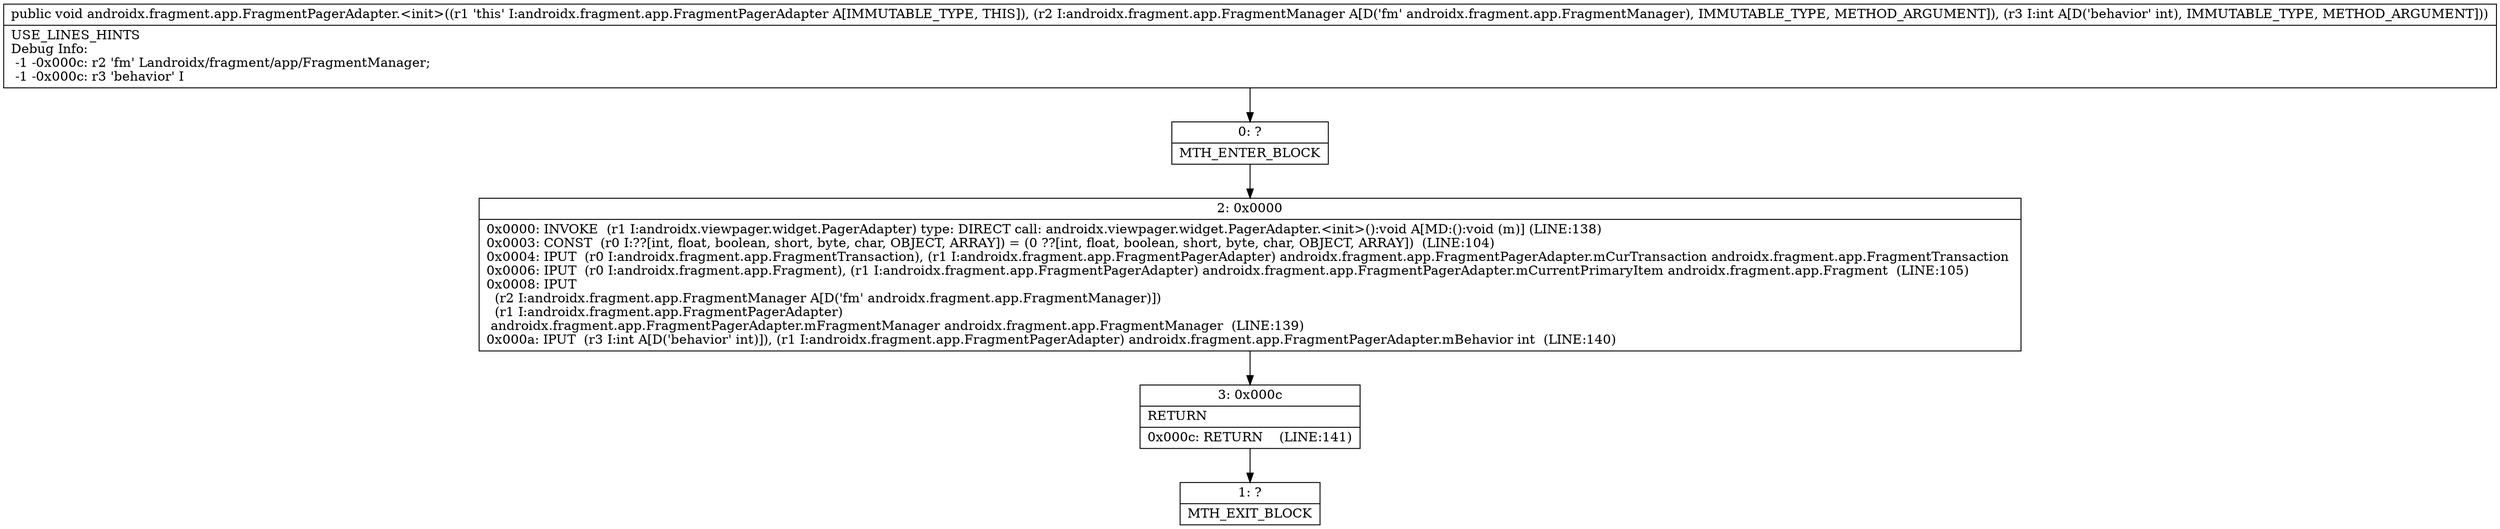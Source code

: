 digraph "CFG forandroidx.fragment.app.FragmentPagerAdapter.\<init\>(Landroidx\/fragment\/app\/FragmentManager;I)V" {
Node_0 [shape=record,label="{0\:\ ?|MTH_ENTER_BLOCK\l}"];
Node_2 [shape=record,label="{2\:\ 0x0000|0x0000: INVOKE  (r1 I:androidx.viewpager.widget.PagerAdapter) type: DIRECT call: androidx.viewpager.widget.PagerAdapter.\<init\>():void A[MD:():void (m)] (LINE:138)\l0x0003: CONST  (r0 I:??[int, float, boolean, short, byte, char, OBJECT, ARRAY]) = (0 ??[int, float, boolean, short, byte, char, OBJECT, ARRAY])  (LINE:104)\l0x0004: IPUT  (r0 I:androidx.fragment.app.FragmentTransaction), (r1 I:androidx.fragment.app.FragmentPagerAdapter) androidx.fragment.app.FragmentPagerAdapter.mCurTransaction androidx.fragment.app.FragmentTransaction \l0x0006: IPUT  (r0 I:androidx.fragment.app.Fragment), (r1 I:androidx.fragment.app.FragmentPagerAdapter) androidx.fragment.app.FragmentPagerAdapter.mCurrentPrimaryItem androidx.fragment.app.Fragment  (LINE:105)\l0x0008: IPUT  \l  (r2 I:androidx.fragment.app.FragmentManager A[D('fm' androidx.fragment.app.FragmentManager)])\l  (r1 I:androidx.fragment.app.FragmentPagerAdapter)\l androidx.fragment.app.FragmentPagerAdapter.mFragmentManager androidx.fragment.app.FragmentManager  (LINE:139)\l0x000a: IPUT  (r3 I:int A[D('behavior' int)]), (r1 I:androidx.fragment.app.FragmentPagerAdapter) androidx.fragment.app.FragmentPagerAdapter.mBehavior int  (LINE:140)\l}"];
Node_3 [shape=record,label="{3\:\ 0x000c|RETURN\l|0x000c: RETURN    (LINE:141)\l}"];
Node_1 [shape=record,label="{1\:\ ?|MTH_EXIT_BLOCK\l}"];
MethodNode[shape=record,label="{public void androidx.fragment.app.FragmentPagerAdapter.\<init\>((r1 'this' I:androidx.fragment.app.FragmentPagerAdapter A[IMMUTABLE_TYPE, THIS]), (r2 I:androidx.fragment.app.FragmentManager A[D('fm' androidx.fragment.app.FragmentManager), IMMUTABLE_TYPE, METHOD_ARGUMENT]), (r3 I:int A[D('behavior' int), IMMUTABLE_TYPE, METHOD_ARGUMENT]))  | USE_LINES_HINTS\lDebug Info:\l  \-1 \-0x000c: r2 'fm' Landroidx\/fragment\/app\/FragmentManager;\l  \-1 \-0x000c: r3 'behavior' I\l}"];
MethodNode -> Node_0;Node_0 -> Node_2;
Node_2 -> Node_3;
Node_3 -> Node_1;
}

